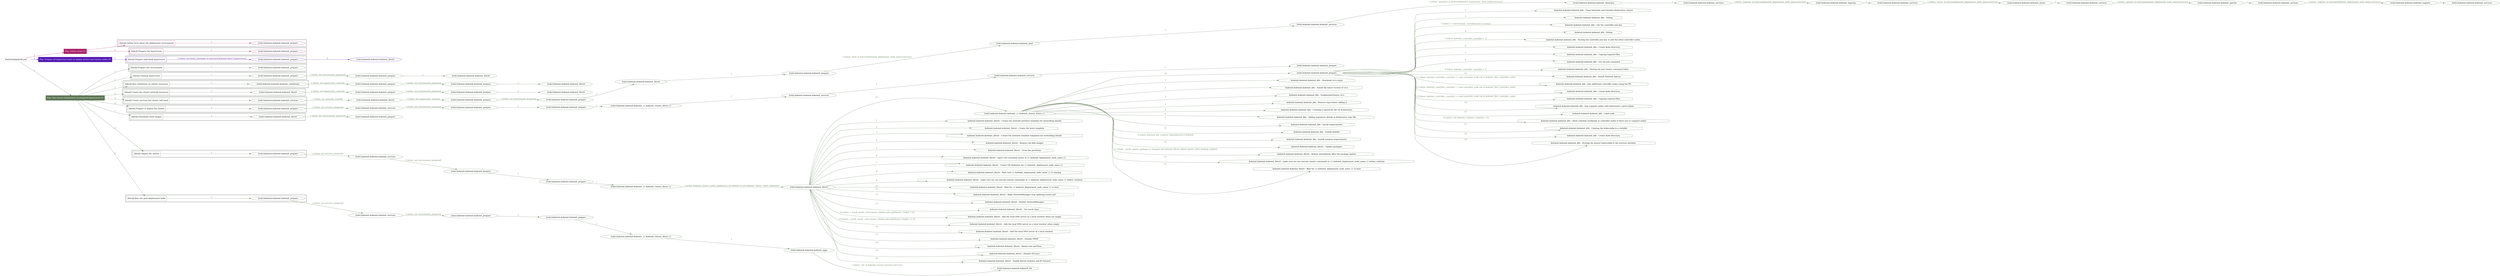 digraph {
	graph [concentrate=true ordering=in rankdir=LR ratio=fill]
	edge [esep=5 sep=10]
	"kubeinit/playbook.yml" [id=root_node style=dotted]
	play_0936b25d [label="Play: Initial setup (1)" color="#a92367" fontcolor="#ffffff" id=play_0936b25d shape=box style=filled tooltip=localhost]
	"kubeinit/playbook.yml" -> play_0936b25d [label="1 " color="#a92367" fontcolor="#a92367" id=edge_1294e78d labeltooltip="1 " tooltip="1 "]
	subgraph "kubeinit.kubeinit.kubeinit_prepare" {
		role_f7efe77a [label="[role] kubeinit.kubeinit.kubeinit_prepare" color="#a92367" id=role_f7efe77a tooltip="kubeinit.kubeinit.kubeinit_prepare"]
	}
	subgraph "kubeinit.kubeinit.kubeinit_prepare" {
		role_31f27ec5 [label="[role] kubeinit.kubeinit.kubeinit_prepare" color="#a92367" id=role_31f27ec5 tooltip="kubeinit.kubeinit.kubeinit_prepare"]
	}
	subgraph "Play: Initial setup (1)" {
		play_0936b25d -> block_2c31603e [label=1 color="#a92367" fontcolor="#a92367" id=edge_3265e09c labeltooltip=1 tooltip=1]
		subgraph cluster_block_2c31603e {
			block_2c31603e [label="[block] Gather facts about the deployment environment" color="#a92367" id=block_2c31603e labeltooltip="Gather facts about the deployment environment" shape=box tooltip="Gather facts about the deployment environment"]
			block_2c31603e -> role_f7efe77a [label="1 " color="#a92367" fontcolor="#a92367" id=edge_1000ef77 labeltooltip="1 " tooltip="1 "]
		}
		play_0936b25d -> block_f75ba7bc [label=2 color="#a92367" fontcolor="#a92367" id=edge_d5bd8a87 labeltooltip=2 tooltip=2]
		subgraph cluster_block_f75ba7bc {
			block_f75ba7bc [label="[block] Prepare the hypervisors" color="#a92367" id=block_f75ba7bc labeltooltip="Prepare the hypervisors" shape=box tooltip="Prepare the hypervisors"]
			block_f75ba7bc -> role_31f27ec5 [label="1 " color="#a92367" fontcolor="#a92367" id=edge_1b8612a2 labeltooltip="1 " tooltip="1 "]
		}
	}
	play_38cdfe49 [label="Play: Prepare all hypervisor hosts to deploy service and cluster nodes (0)" color="#5118b4" fontcolor="#ffffff" id=play_38cdfe49 shape=box style=filled tooltip="Play: Prepare all hypervisor hosts to deploy service and cluster nodes (0)"]
	"kubeinit/playbook.yml" -> play_38cdfe49 [label="2 " color="#5118b4" fontcolor="#5118b4" id=edge_f729d7c0 labeltooltip="2 " tooltip="2 "]
	subgraph "kubeinit.kubeinit.kubeinit_libvirt" {
		role_638af770 [label="[role] kubeinit.kubeinit.kubeinit_libvirt" color="#5118b4" id=role_638af770 tooltip="kubeinit.kubeinit.kubeinit_libvirt"]
	}
	subgraph "kubeinit.kubeinit.kubeinit_prepare" {
		role_3ebe294a [label="[role] kubeinit.kubeinit.kubeinit_prepare" color="#5118b4" id=role_3ebe294a tooltip="kubeinit.kubeinit.kubeinit_prepare"]
		role_3ebe294a -> role_638af770 [label="1 " color="#5118b4" fontcolor="#5118b4" id=edge_31ab49ed labeltooltip="1 " tooltip="1 "]
	}
	subgraph "Play: Prepare all hypervisor hosts to deploy service and cluster nodes (0)" {
		play_38cdfe49 -> block_e7c927ab [label=1 color="#5118b4" fontcolor="#5118b4" id=edge_7f4a7134 labeltooltip=1 tooltip=1]
		subgraph cluster_block_e7c927ab {
			block_e7c927ab [label="[block] Prepare individual hypervisors" color="#5118b4" id=block_e7c927ab labeltooltip="Prepare individual hypervisors" shape=box tooltip="Prepare individual hypervisors"]
			block_e7c927ab -> role_3ebe294a [label="1 [when: inventory_hostname in hostvars['kubeinit-facts'].hypervisors]" color="#5118b4" fontcolor="#5118b4" id=edge_da4c9ebc labeltooltip="1 [when: inventory_hostname in hostvars['kubeinit-facts'].hypervisors]" tooltip="1 [when: inventory_hostname in hostvars['kubeinit-facts'].hypervisors]"]
		}
	}
	play_f8eabf17 [label="Play: Run cluster deployment on prepared hypervisors (1)" color="#5e7755" fontcolor="#ffffff" id=play_f8eabf17 shape=box style=filled tooltip=localhost]
	"kubeinit/playbook.yml" -> play_f8eabf17 [label="3 " color="#5e7755" fontcolor="#5e7755" id=edge_b45ef5fc labeltooltip="3 " tooltip="3 "]
	subgraph "kubeinit.kubeinit.kubeinit_prepare" {
		role_dbfa9322 [label="[role] kubeinit.kubeinit.kubeinit_prepare" color="#5e7755" id=role_dbfa9322 tooltip="kubeinit.kubeinit.kubeinit_prepare"]
	}
	subgraph "kubeinit.kubeinit.kubeinit_libvirt" {
		role_587dd8a8 [label="[role] kubeinit.kubeinit.kubeinit_libvirt" color="#5e7755" id=role_587dd8a8 tooltip="kubeinit.kubeinit.kubeinit_libvirt"]
	}
	subgraph "kubeinit.kubeinit.kubeinit_prepare" {
		role_e66a7a9a [label="[role] kubeinit.kubeinit.kubeinit_prepare" color="#5e7755" id=role_e66a7a9a tooltip="kubeinit.kubeinit.kubeinit_prepare"]
		role_e66a7a9a -> role_587dd8a8 [label="1 " color="#5e7755" fontcolor="#5e7755" id=edge_7b64bd09 labeltooltip="1 " tooltip="1 "]
	}
	subgraph "kubeinit.kubeinit.kubeinit_prepare" {
		role_2a72a719 [label="[role] kubeinit.kubeinit.kubeinit_prepare" color="#5e7755" id=role_2a72a719 tooltip="kubeinit.kubeinit.kubeinit_prepare"]
		role_2a72a719 -> role_e66a7a9a [label="1 [when: not environment_prepared]" color="#5e7755" fontcolor="#5e7755" id=edge_fb699d48 labeltooltip="1 [when: not environment_prepared]" tooltip="1 [when: not environment_prepared]"]
	}
	subgraph "kubeinit.kubeinit.kubeinit_libvirt" {
		role_bbb252f1 [label="[role] kubeinit.kubeinit.kubeinit_libvirt" color="#5e7755" id=role_bbb252f1 tooltip="kubeinit.kubeinit.kubeinit_libvirt"]
	}
	subgraph "kubeinit.kubeinit.kubeinit_prepare" {
		role_d89e6796 [label="[role] kubeinit.kubeinit.kubeinit_prepare" color="#5e7755" id=role_d89e6796 tooltip="kubeinit.kubeinit.kubeinit_prepare"]
		role_d89e6796 -> role_bbb252f1 [label="1 " color="#5e7755" fontcolor="#5e7755" id=edge_0f36b5d7 labeltooltip="1 " tooltip="1 "]
	}
	subgraph "kubeinit.kubeinit.kubeinit_prepare" {
		role_92f6ee4d [label="[role] kubeinit.kubeinit.kubeinit_prepare" color="#5e7755" id=role_92f6ee4d tooltip="kubeinit.kubeinit.kubeinit_prepare"]
		role_92f6ee4d -> role_d89e6796 [label="1 [when: not environment_prepared]" color="#5e7755" fontcolor="#5e7755" id=edge_8f58d3f8 labeltooltip="1 [when: not environment_prepared]" tooltip="1 [when: not environment_prepared]"]
	}
	subgraph "kubeinit.kubeinit.kubeinit_validations" {
		role_0d8a1f3e [label="[role] kubeinit.kubeinit.kubeinit_validations" color="#5e7755" id=role_0d8a1f3e tooltip="kubeinit.kubeinit.kubeinit_validations"]
		role_0d8a1f3e -> role_92f6ee4d [label="1 [when: not hypervisors_cleaned]" color="#5e7755" fontcolor="#5e7755" id=edge_d5d47c9c labeltooltip="1 [when: not hypervisors_cleaned]" tooltip="1 [when: not hypervisors_cleaned]"]
	}
	subgraph "kubeinit.kubeinit.kubeinit_libvirt" {
		role_7d4e4243 [label="[role] kubeinit.kubeinit.kubeinit_libvirt" color="#5e7755" id=role_7d4e4243 tooltip="kubeinit.kubeinit.kubeinit_libvirt"]
	}
	subgraph "kubeinit.kubeinit.kubeinit_prepare" {
		role_032ef647 [label="[role] kubeinit.kubeinit.kubeinit_prepare" color="#5e7755" id=role_032ef647 tooltip="kubeinit.kubeinit.kubeinit_prepare"]
		role_032ef647 -> role_7d4e4243 [label="1 " color="#5e7755" fontcolor="#5e7755" id=edge_6b08166c labeltooltip="1 " tooltip="1 "]
	}
	subgraph "kubeinit.kubeinit.kubeinit_prepare" {
		role_b8a3a692 [label="[role] kubeinit.kubeinit.kubeinit_prepare" color="#5e7755" id=role_b8a3a692 tooltip="kubeinit.kubeinit.kubeinit_prepare"]
		role_b8a3a692 -> role_032ef647 [label="1 [when: not environment_prepared]" color="#5e7755" fontcolor="#5e7755" id=edge_ad52fdec labeltooltip="1 [when: not environment_prepared]" tooltip="1 [when: not environment_prepared]"]
	}
	subgraph "kubeinit.kubeinit.kubeinit_libvirt" {
		role_ae5a2dfa [label="[role] kubeinit.kubeinit.kubeinit_libvirt" color="#5e7755" id=role_ae5a2dfa tooltip="kubeinit.kubeinit.kubeinit_libvirt"]
		role_ae5a2dfa -> role_b8a3a692 [label="1 [when: not hypervisors_cleaned]" color="#5e7755" fontcolor="#5e7755" id=edge_22f54e8b labeltooltip="1 [when: not hypervisors_cleaned]" tooltip="1 [when: not hypervisors_cleaned]"]
	}
	subgraph "kubeinit.kubeinit.kubeinit_services" {
		role_d4b257c9 [label="[role] kubeinit.kubeinit.kubeinit_services" color="#5e7755" id=role_d4b257c9 tooltip="kubeinit.kubeinit.kubeinit_services"]
	}
	subgraph "kubeinit.kubeinit.kubeinit_registry" {
		role_ebf3a1df [label="[role] kubeinit.kubeinit.kubeinit_registry" color="#5e7755" id=role_ebf3a1df tooltip="kubeinit.kubeinit.kubeinit_registry"]
		role_ebf3a1df -> role_d4b257c9 [label="1 " color="#5e7755" fontcolor="#5e7755" id=edge_7b736dac labeltooltip="1 " tooltip="1 "]
	}
	subgraph "kubeinit.kubeinit.kubeinit_services" {
		role_b8831f83 [label="[role] kubeinit.kubeinit.kubeinit_services" color="#5e7755" id=role_b8831f83 tooltip="kubeinit.kubeinit.kubeinit_services"]
		role_b8831f83 -> role_ebf3a1df [label="1 [when: 'registry' in hostvars[kubeinit_deployment_node_name].services]" color="#5e7755" fontcolor="#5e7755" id=edge_c4a940af labeltooltip="1 [when: 'registry' in hostvars[kubeinit_deployment_node_name].services]" tooltip="1 [when: 'registry' in hostvars[kubeinit_deployment_node_name].services]"]
	}
	subgraph "kubeinit.kubeinit.kubeinit_apache" {
		role_88bfa62e [label="[role] kubeinit.kubeinit.kubeinit_apache" color="#5e7755" id=role_88bfa62e tooltip="kubeinit.kubeinit.kubeinit_apache"]
		role_88bfa62e -> role_b8831f83 [label="1 " color="#5e7755" fontcolor="#5e7755" id=edge_ab8ef5d5 labeltooltip="1 " tooltip="1 "]
	}
	subgraph "kubeinit.kubeinit.kubeinit_services" {
		role_82a8c780 [label="[role] kubeinit.kubeinit.kubeinit_services" color="#5e7755" id=role_82a8c780 tooltip="kubeinit.kubeinit.kubeinit_services"]
		role_82a8c780 -> role_88bfa62e [label="1 [when: 'apache' in hostvars[kubeinit_deployment_node_name].services]" color="#5e7755" fontcolor="#5e7755" id=edge_ec79515e labeltooltip="1 [when: 'apache' in hostvars[kubeinit_deployment_node_name].services]" tooltip="1 [when: 'apache' in hostvars[kubeinit_deployment_node_name].services]"]
	}
	subgraph "kubeinit.kubeinit.kubeinit_nexus" {
		role_3fe77214 [label="[role] kubeinit.kubeinit.kubeinit_nexus" color="#5e7755" id=role_3fe77214 tooltip="kubeinit.kubeinit.kubeinit_nexus"]
		role_3fe77214 -> role_82a8c780 [label="1 " color="#5e7755" fontcolor="#5e7755" id=edge_add67936 labeltooltip="1 " tooltip="1 "]
	}
	subgraph "kubeinit.kubeinit.kubeinit_services" {
		role_351055ea [label="[role] kubeinit.kubeinit.kubeinit_services" color="#5e7755" id=role_351055ea tooltip="kubeinit.kubeinit.kubeinit_services"]
		role_351055ea -> role_3fe77214 [label="1 [when: 'nexus' in hostvars[kubeinit_deployment_node_name].services]" color="#5e7755" fontcolor="#5e7755" id=edge_0a9b387f labeltooltip="1 [when: 'nexus' in hostvars[kubeinit_deployment_node_name].services]" tooltip="1 [when: 'nexus' in hostvars[kubeinit_deployment_node_name].services]"]
	}
	subgraph "kubeinit.kubeinit.kubeinit_haproxy" {
		role_d7e94863 [label="[role] kubeinit.kubeinit.kubeinit_haproxy" color="#5e7755" id=role_d7e94863 tooltip="kubeinit.kubeinit.kubeinit_haproxy"]
		role_d7e94863 -> role_351055ea [label="1 " color="#5e7755" fontcolor="#5e7755" id=edge_ad19012f labeltooltip="1 " tooltip="1 "]
	}
	subgraph "kubeinit.kubeinit.kubeinit_services" {
		role_3c1c6619 [label="[role] kubeinit.kubeinit.kubeinit_services" color="#5e7755" id=role_3c1c6619 tooltip="kubeinit.kubeinit.kubeinit_services"]
		role_3c1c6619 -> role_d7e94863 [label="1 [when: 'haproxy' in hostvars[kubeinit_deployment_node_name].services]" color="#5e7755" fontcolor="#5e7755" id=edge_0f686935 labeltooltip="1 [when: 'haproxy' in hostvars[kubeinit_deployment_node_name].services]" tooltip="1 [when: 'haproxy' in hostvars[kubeinit_deployment_node_name].services]"]
	}
	subgraph "kubeinit.kubeinit.kubeinit_dnsmasq" {
		role_666bf8e3 [label="[role] kubeinit.kubeinit.kubeinit_dnsmasq" color="#5e7755" id=role_666bf8e3 tooltip="kubeinit.kubeinit.kubeinit_dnsmasq"]
		role_666bf8e3 -> role_3c1c6619 [label="1 " color="#5e7755" fontcolor="#5e7755" id=edge_c1e5b84c labeltooltip="1 " tooltip="1 "]
	}
	subgraph "kubeinit.kubeinit.kubeinit_services" {
		role_f1cd411c [label="[role] kubeinit.kubeinit.kubeinit_services" color="#5e7755" id=role_f1cd411c tooltip="kubeinit.kubeinit.kubeinit_services"]
		role_f1cd411c -> role_666bf8e3 [label="1 [when: 'dnsmasq' in hostvars[kubeinit_deployment_node_name].services]" color="#5e7755" fontcolor="#5e7755" id=edge_dfaa3b94 labeltooltip="1 [when: 'dnsmasq' in hostvars[kubeinit_deployment_node_name].services]" tooltip="1 [when: 'dnsmasq' in hostvars[kubeinit_deployment_node_name].services]"]
	}
	subgraph "kubeinit.kubeinit.kubeinit_bind" {
		role_f86f0486 [label="[role] kubeinit.kubeinit.kubeinit_bind" color="#5e7755" id=role_f86f0486 tooltip="kubeinit.kubeinit.kubeinit_bind"]
		role_f86f0486 -> role_f1cd411c [label="1 " color="#5e7755" fontcolor="#5e7755" id=edge_a5c4baaa labeltooltip="1 " tooltip="1 "]
	}
	subgraph "kubeinit.kubeinit.kubeinit_prepare" {
		role_c898149b [label="[role] kubeinit.kubeinit.kubeinit_prepare" color="#5e7755" id=role_c898149b tooltip="kubeinit.kubeinit.kubeinit_prepare"]
		role_c898149b -> role_f86f0486 [label="1 [when: 'bind' in hostvars[kubeinit_deployment_node_name].services]" color="#5e7755" fontcolor="#5e7755" id=edge_bfd5779c labeltooltip="1 [when: 'bind' in hostvars[kubeinit_deployment_node_name].services]" tooltip="1 [when: 'bind' in hostvars[kubeinit_deployment_node_name].services]"]
	}
	subgraph "kubeinit.kubeinit.kubeinit_libvirt" {
		role_94df2542 [label="[role] kubeinit.kubeinit.kubeinit_libvirt" color="#5e7755" id=role_94df2542 tooltip="kubeinit.kubeinit.kubeinit_libvirt"]
		role_94df2542 -> role_c898149b [label="1 " color="#5e7755" fontcolor="#5e7755" id=edge_e784ad3a labeltooltip="1 " tooltip="1 "]
	}
	subgraph "kubeinit.kubeinit.kubeinit_prepare" {
		role_ecfc17e9 [label="[role] kubeinit.kubeinit.kubeinit_prepare" color="#5e7755" id=role_ecfc17e9 tooltip="kubeinit.kubeinit.kubeinit_prepare"]
		role_ecfc17e9 -> role_94df2542 [label="1 " color="#5e7755" fontcolor="#5e7755" id=edge_7165f75a labeltooltip="1 " tooltip="1 "]
	}
	subgraph "kubeinit.kubeinit.kubeinit_prepare" {
		role_e71d4441 [label="[role] kubeinit.kubeinit.kubeinit_prepare" color="#5e7755" id=role_e71d4441 tooltip="kubeinit.kubeinit.kubeinit_prepare"]
		role_e71d4441 -> role_ecfc17e9 [label="1 [when: not environment_prepared]" color="#5e7755" fontcolor="#5e7755" id=edge_f6173128 labeltooltip="1 [when: not environment_prepared]" tooltip="1 [when: not environment_prepared]"]
	}
	subgraph "kubeinit.kubeinit.kubeinit_libvirt" {
		role_0322973e [label="[role] kubeinit.kubeinit.kubeinit_libvirt" color="#5e7755" id=role_0322973e tooltip="kubeinit.kubeinit.kubeinit_libvirt"]
		role_0322973e -> role_e71d4441 [label="1 [when: not hypervisors_cleaned]" color="#5e7755" fontcolor="#5e7755" id=edge_43118b85 labeltooltip="1 [when: not hypervisors_cleaned]" tooltip="1 [when: not hypervisors_cleaned]"]
	}
	subgraph "kubeinit.kubeinit.kubeinit_services" {
		role_166b3924 [label="[role] kubeinit.kubeinit.kubeinit_services" color="#5e7755" id=role_166b3924 tooltip="kubeinit.kubeinit.kubeinit_services"]
		role_166b3924 -> role_0322973e [label="1 [when: not network_created]" color="#5e7755" fontcolor="#5e7755" id=edge_b3b74b3f labeltooltip="1 [when: not network_created]" tooltip="1 [when: not network_created]"]
	}
	subgraph "kubeinit.kubeinit.kubeinit_prepare" {
		role_6564cb6a [label="[role] kubeinit.kubeinit.kubeinit_prepare" color="#5e7755" id=role_6564cb6a tooltip="kubeinit.kubeinit.kubeinit_prepare"]
	}
	subgraph "kubeinit.kubeinit.kubeinit_services" {
		role_b55d73b8 [label="[role] kubeinit.kubeinit.kubeinit_services" color="#5e7755" id=role_b55d73b8 tooltip="kubeinit.kubeinit.kubeinit_services"]
		role_b55d73b8 -> role_6564cb6a [label="1 " color="#5e7755" fontcolor="#5e7755" id=edge_42efea7b labeltooltip="1 " tooltip="1 "]
	}
	subgraph "kubeinit.kubeinit.kubeinit_services" {
		role_2429e537 [label="[role] kubeinit.kubeinit.kubeinit_services" color="#5e7755" id=role_2429e537 tooltip="kubeinit.kubeinit.kubeinit_services"]
		role_2429e537 -> role_b55d73b8 [label="1 " color="#5e7755" fontcolor="#5e7755" id=edge_00fba534 labeltooltip="1 " tooltip="1 "]
	}
	subgraph "kubeinit.kubeinit.kubeinit_{{ kubeinit_cluster_distro }}" {
		role_2b595d3d [label="[role] kubeinit.kubeinit.kubeinit_{{ kubeinit_cluster_distro }}" color="#5e7755" id=role_2b595d3d tooltip="kubeinit.kubeinit.kubeinit_{{ kubeinit_cluster_distro }}"]
		role_2b595d3d -> role_2429e537 [label="1 " color="#5e7755" fontcolor="#5e7755" id=edge_c0f64f99 labeltooltip="1 " tooltip="1 "]
	}
	subgraph "kubeinit.kubeinit.kubeinit_prepare" {
		role_49fbf2d0 [label="[role] kubeinit.kubeinit.kubeinit_prepare" color="#5e7755" id=role_49fbf2d0 tooltip="kubeinit.kubeinit.kubeinit_prepare"]
		role_49fbf2d0 -> role_2b595d3d [label="1 " color="#5e7755" fontcolor="#5e7755" id=edge_ecd73745 labeltooltip="1 " tooltip="1 "]
	}
	subgraph "kubeinit.kubeinit.kubeinit_prepare" {
		role_4a9e9d29 [label="[role] kubeinit.kubeinit.kubeinit_prepare" color="#5e7755" id=role_4a9e9d29 tooltip="kubeinit.kubeinit.kubeinit_prepare"]
		role_4a9e9d29 -> role_49fbf2d0 [label="1 " color="#5e7755" fontcolor="#5e7755" id=edge_5ca8816e labeltooltip="1 " tooltip="1 "]
	}
	subgraph "kubeinit.kubeinit.kubeinit_services" {
		role_d5b76f78 [label="[role] kubeinit.kubeinit.kubeinit_services" color="#5e7755" id=role_d5b76f78 tooltip="kubeinit.kubeinit.kubeinit_services"]
		role_d5b76f78 -> role_4a9e9d29 [label="1 [when: not environment_prepared]" color="#5e7755" fontcolor="#5e7755" id=edge_75638acb labeltooltip="1 [when: not environment_prepared]" tooltip="1 [when: not environment_prepared]"]
	}
	subgraph "kubeinit.kubeinit.kubeinit_prepare" {
		role_855e4422 [label="[role] kubeinit.kubeinit.kubeinit_prepare" color="#5e7755" id=role_855e4422 tooltip="kubeinit.kubeinit.kubeinit_prepare"]
		role_855e4422 -> role_d5b76f78 [label="1 [when: not services_prepared]" color="#5e7755" fontcolor="#5e7755" id=edge_9a1ea2ec labeltooltip="1 [when: not services_prepared]" tooltip="1 [when: not services_prepared]"]
	}
	subgraph "kubeinit.kubeinit.kubeinit_prepare" {
		role_d235a794 [label="[role] kubeinit.kubeinit.kubeinit_prepare" color="#5e7755" id=role_d235a794 tooltip="kubeinit.kubeinit.kubeinit_prepare"]
	}
	subgraph "kubeinit.kubeinit.kubeinit_libvirt" {
		role_94443ed5 [label="[role] kubeinit.kubeinit.kubeinit_libvirt" color="#5e7755" id=role_94443ed5 tooltip="kubeinit.kubeinit.kubeinit_libvirt"]
		role_94443ed5 -> role_d235a794 [label="1 [when: not environment_prepared]" color="#5e7755" fontcolor="#5e7755" id=edge_abc41474 labeltooltip="1 [when: not environment_prepared]" tooltip="1 [when: not environment_prepared]"]
	}
	subgraph "kubeinit.kubeinit.kubeinit_prepare" {
		role_5c68423d [label="[role] kubeinit.kubeinit.kubeinit_prepare" color="#5e7755" id=role_5c68423d tooltip="kubeinit.kubeinit.kubeinit_prepare"]
		task_b7a97031 [label="kubeinit.kubeinit.kubeinit_k8s : Clean kubeadm and initialize Kubernetes cluster" color="#5e7755" id=task_b7a97031 shape=octagon tooltip="kubeinit.kubeinit.kubeinit_k8s : Clean kubeadm and initialize Kubernetes cluster"]
		role_5c68423d -> task_b7a97031 [label="1 " color="#5e7755" fontcolor="#5e7755" id=edge_82f4879a labeltooltip="1 " tooltip="1 "]
		task_be2161f6 [label="kubeinit.kubeinit.kubeinit_k8s : Debug" color="#5e7755" id=task_be2161f6 shape=octagon tooltip="kubeinit.kubeinit.kubeinit_k8s : Debug"]
		role_5c68423d -> task_be2161f6 [label="2 " color="#5e7755" fontcolor="#5e7755" id=edge_0e51e9ae labeltooltip="2 " tooltip="2 "]
		task_a234f308 [label="kubeinit.kubeinit.kubeinit_k8s : Get the controller join key" color="#5e7755" id=task_a234f308 shape=octagon tooltip="kubeinit.kubeinit.kubeinit_k8s : Get the controller join key"]
		role_5c68423d -> task_a234f308 [label="3 [when: ('--control-plane --certificate-key' in item)]" color="#5e7755" fontcolor="#5e7755" id=edge_6473d8db labeltooltip="3 [when: ('--control-plane --certificate-key' in item)]" tooltip="3 [when: ('--control-plane --certificate-key' in item)]"]
		task_1581f14a [label="kubeinit.kubeinit.kubeinit_k8s : Debug" color="#5e7755" id=task_1581f14a shape=octagon tooltip="kubeinit.kubeinit.kubeinit_k8s : Debug"]
		role_5c68423d -> task_1581f14a [label="4 " color="#5e7755" fontcolor="#5e7755" id=edge_829a0715 labeltooltip="4 " tooltip="4 "]
		task_0a29c170 [label="kubeinit.kubeinit.kubeinit_k8s : Storing the controller join key to add the other controller nodes." color="#5e7755" id=task_0a29c170 shape=octagon tooltip="kubeinit.kubeinit.kubeinit_k8s : Storing the controller join key to add the other controller nodes."]
		role_5c68423d -> task_0a29c170 [label="5 [when: kubeinit_controller_count|int > 1]" color="#5e7755" fontcolor="#5e7755" id=edge_978b0572 labeltooltip="5 [when: kubeinit_controller_count|int > 1]" tooltip="5 [when: kubeinit_controller_count|int > 1]"]
		task_abb05cd5 [label="kubeinit.kubeinit.kubeinit_k8s : Create kube directory" color="#5e7755" id=task_abb05cd5 shape=octagon tooltip="kubeinit.kubeinit.kubeinit_k8s : Create kube directory"]
		role_5c68423d -> task_abb05cd5 [label="6 " color="#5e7755" fontcolor="#5e7755" id=edge_977b3d4d labeltooltip="6 " tooltip="6 "]
		task_38a3f764 [label="kubeinit.kubeinit.kubeinit_k8s : Copying required files" color="#5e7755" id=task_38a3f764 shape=octagon tooltip="kubeinit.kubeinit.kubeinit_k8s : Copying required files"]
		role_5c68423d -> task_38a3f764 [label="7 " color="#5e7755" fontcolor="#5e7755" id=edge_245d7f86 labeltooltip="7 " tooltip="7 "]
		task_29b1bd07 [label="kubeinit.kubeinit.kubeinit_k8s : Get the join command" color="#5e7755" id=task_29b1bd07 shape=octagon tooltip="kubeinit.kubeinit.kubeinit_k8s : Get the join command"]
		role_5c68423d -> task_29b1bd07 [label="8 " color="#5e7755" fontcolor="#5e7755" id=edge_427a90e4 labeltooltip="8 " tooltip="8 "]
		task_5c97d641 [label="kubeinit.kubeinit.kubeinit_k8s : Storing the join cluster command token." color="#5e7755" id=task_5c97d641 shape=octagon tooltip="kubeinit.kubeinit.kubeinit_k8s : Storing the join cluster command token."]
		role_5c68423d -> task_5c97d641 [label="9 [when: kubeinit_controller_count|int > 1]" color="#5e7755" fontcolor="#5e7755" id=edge_930b3c27 labeltooltip="9 [when: kubeinit_controller_count|int > 1]" tooltip="9 [when: kubeinit_controller_count|int > 1]"]
		task_0f57a6bc [label="kubeinit.kubeinit.kubeinit_k8s : Install Network Add-on" color="#5e7755" id=task_0f57a6bc shape=octagon tooltip="kubeinit.kubeinit.kubeinit_k8s : Install Network Add-on"]
		role_5c68423d -> task_0f57a6bc [label="10 " color="#5e7755" fontcolor="#5e7755" id=edge_3160fbd0 labeltooltip="10 " tooltip="10 "]
		task_dbf0e6db [label="kubeinit.kubeinit.kubeinit_k8s : Join additional controller nodes using the PK" color="#5e7755" id=task_dbf0e6db shape=octagon tooltip="kubeinit.kubeinit.kubeinit_k8s : Join additional controller nodes using the PK"]
		role_5c68423d -> task_dbf0e6db [label="11 [when: kubeinit_controller_count|int > 1 and controller_node not in kubeinit_first_controller_node]" color="#5e7755" fontcolor="#5e7755" id=edge_4f325c14 labeltooltip="11 [when: kubeinit_controller_count|int > 1 and controller_node not in kubeinit_first_controller_node]" tooltip="11 [when: kubeinit_controller_count|int > 1 and controller_node not in kubeinit_first_controller_node]"]
		task_85b41619 [label="kubeinit.kubeinit.kubeinit_k8s : Create kube directory" color="#5e7755" id=task_85b41619 shape=octagon tooltip="kubeinit.kubeinit.kubeinit_k8s : Create kube directory"]
		role_5c68423d -> task_85b41619 [label="12 [when: kubeinit_controller_count|int > 1 and controller_node not in kubeinit_first_controller_node]" color="#5e7755" fontcolor="#5e7755" id=edge_707e7269 labeltooltip="12 [when: kubeinit_controller_count|int > 1 and controller_node not in kubeinit_first_controller_node]" tooltip="12 [when: kubeinit_controller_count|int > 1 and controller_node not in kubeinit_first_controller_node]"]
		task_9d49744c [label="kubeinit.kubeinit.kubeinit_k8s : Copying required files" color="#5e7755" id=task_9d49744c shape=octagon tooltip="kubeinit.kubeinit.kubeinit_k8s : Copying required files"]
		role_5c68423d -> task_9d49744c [label="13 [when: kubeinit_controller_count|int > 1 and controller_node not in kubeinit_first_controller_node]" color="#5e7755" fontcolor="#5e7755" id=edge_6e1490ed labeltooltip="13 [when: kubeinit_controller_count|int > 1 and controller_node not in kubeinit_first_controller_node]" tooltip="13 [when: kubeinit_controller_count|int > 1 and controller_node not in kubeinit_first_controller_node]"]
		task_13b3016f [label="kubeinit.kubeinit.kubeinit_k8s : Join compute nodes with kubernetes control plane" color="#5e7755" id=task_13b3016f shape=octagon tooltip="kubeinit.kubeinit.kubeinit_k8s : Join compute nodes with kubernetes control plane"]
		role_5c68423d -> task_13b3016f [label="14 " color="#5e7755" fontcolor="#5e7755" id=edge_968bca20 labeltooltip="14 " tooltip="14 "]
		task_32a05d44 [label="kubeinit.kubeinit.kubeinit_k8s : Label node" color="#5e7755" id=task_32a05d44 shape=octagon tooltip="kubeinit.kubeinit.kubeinit_k8s : Label node"]
		role_5c68423d -> task_32a05d44 [label="15 " color="#5e7755" fontcolor="#5e7755" id=edge_9d26ae70 labeltooltip="15 " tooltip="15 "]
		task_404d2148 [label="kubeinit.kubeinit.kubeinit_k8s : Allow schedule workloads in controller nodes if there are no compute nodes" color="#5e7755" id=task_404d2148 shape=octagon tooltip="kubeinit.kubeinit.kubeinit_k8s : Allow schedule workloads in controller nodes if there are no compute nodes"]
		role_5c68423d -> task_404d2148 [label="16 [when: not kubeinit_compute_count|int > 0]" color="#5e7755" fontcolor="#5e7755" id=edge_51f42b49 labeltooltip="16 [when: not kubeinit_compute_count|int > 0]" tooltip="16 [when: not kubeinit_compute_count|int > 0]"]
		task_a5d49442 [label="kubeinit.kubeinit.kubeinit_k8s : Copying the kubeconfig to a variable" color="#5e7755" id=task_a5d49442 shape=octagon tooltip="kubeinit.kubeinit.kubeinit_k8s : Copying the kubeconfig to a variable"]
		role_5c68423d -> task_a5d49442 [label="17 " color="#5e7755" fontcolor="#5e7755" id=edge_7b14c72f labeltooltip="17 " tooltip="17 "]
		task_e96cb687 [label="kubeinit.kubeinit.kubeinit_k8s : Create kube directory" color="#5e7755" id=task_e96cb687 shape=octagon tooltip="kubeinit.kubeinit.kubeinit_k8s : Create kube directory"]
		role_5c68423d -> task_e96cb687 [label="18 " color="#5e7755" fontcolor="#5e7755" id=edge_632d42fd labeltooltip="18 " tooltip="18 "]
		task_8f7195d2 [label="kubeinit.kubeinit.kubeinit_k8s : Storing the master kubeconfig to the services machine." color="#5e7755" id=task_8f7195d2 shape=octagon tooltip="kubeinit.kubeinit.kubeinit_k8s : Storing the master kubeconfig to the services machine."]
		role_5c68423d -> task_8f7195d2 [label="19 " color="#5e7755" fontcolor="#5e7755" id=edge_9600b3b2 labeltooltip="19 " tooltip="19 "]
	}
	subgraph "kubeinit.kubeinit.kubeinit_{{ kubeinit_cluster_distro }}" {
		role_4264215f [label="[role] kubeinit.kubeinit.kubeinit_{{ kubeinit_cluster_distro }}" color="#5e7755" id=role_4264215f tooltip="kubeinit.kubeinit.kubeinit_{{ kubeinit_cluster_distro }}"]
		task_773fc004 [label="kubeinit.kubeinit.kubeinit_k8s : Download cri-o repos" color="#5e7755" id=task_773fc004 shape=octagon tooltip="kubeinit.kubeinit.kubeinit_k8s : Download cri-o repos"]
		role_4264215f -> task_773fc004 [label="1 " color="#5e7755" fontcolor="#5e7755" id=edge_a3f8cd9c labeltooltip="1 " tooltip="1 "]
		task_a4ce74bf [label="kubeinit.kubeinit.kubeinit_k8s : Install the latest version of cri-o" color="#5e7755" id=task_a4ce74bf shape=octagon tooltip="kubeinit.kubeinit.kubeinit_k8s : Install the latest version of cri-o"]
		role_4264215f -> task_a4ce74bf [label="2 " color="#5e7755" fontcolor="#5e7755" id=edge_ccb8a098 labeltooltip="2 " tooltip="2 "]
		task_7d6fb3e7 [label="kubeinit.kubeinit.kubeinit_k8s : Enable/start/status cri-o" color="#5e7755" id=task_7d6fb3e7 shape=octagon tooltip="kubeinit.kubeinit.kubeinit_k8s : Enable/start/status cri-o"]
		role_4264215f -> task_7d6fb3e7 [label="3 " color="#5e7755" fontcolor="#5e7755" id=edge_90f69020 labeltooltip="3 " tooltip="3 "]
		task_bf9a21da [label="kubeinit.kubeinit.kubeinit_k8s : Remove repo before adding it" color="#5e7755" id=task_bf9a21da shape=octagon tooltip="kubeinit.kubeinit.kubeinit_k8s : Remove repo before adding it"]
		role_4264215f -> task_bf9a21da [label="4 " color="#5e7755" fontcolor="#5e7755" id=edge_ef5a1111 labeltooltip="4 " tooltip="4 "]
		task_5335b489 [label="kubeinit.kubeinit.kubeinit_k8s : Creating a repository file for Kubernetes" color="#5e7755" id=task_5335b489 shape=octagon tooltip="kubeinit.kubeinit.kubeinit_k8s : Creating a repository file for Kubernetes"]
		role_4264215f -> task_5335b489 [label="5 " color="#5e7755" fontcolor="#5e7755" id=edge_f29d440e labeltooltip="5 " tooltip="5 "]
		task_37765386 [label="kubeinit.kubeinit.kubeinit_k8s : Adding repository details in Kubernetes repo file." color="#5e7755" id=task_37765386 shape=octagon tooltip="kubeinit.kubeinit.kubeinit_k8s : Adding repository details in Kubernetes repo file."]
		role_4264215f -> task_37765386 [label="6 " color="#5e7755" fontcolor="#5e7755" id=edge_e0061cb6 labeltooltip="6 " tooltip="6 "]
		task_4f5e370c [label="kubeinit.kubeinit.kubeinit_k8s : Install requirements" color="#5e7755" id=task_4f5e370c shape=octagon tooltip="kubeinit.kubeinit.kubeinit_k8s : Install requirements"]
		role_4264215f -> task_4f5e370c [label="7 " color="#5e7755" fontcolor="#5e7755" id=edge_d080cd84 labeltooltip="7 " tooltip="7 "]
		task_df471bd6 [label="kubeinit.kubeinit.kubeinit_k8s : Enable kubelet" color="#5e7755" id=task_df471bd6 shape=octagon tooltip="kubeinit.kubeinit.kubeinit_k8s : Enable kubelet"]
		role_4264215f -> task_df471bd6 [label="8 " color="#5e7755" fontcolor="#5e7755" id=edge_8cc2870c labeltooltip="8 " tooltip="8 "]
		task_8add1239 [label="kubeinit.kubeinit.kubeinit_k8s : Install common requirements" color="#5e7755" id=task_8add1239 shape=octagon tooltip="kubeinit.kubeinit.kubeinit_k8s : Install common requirements"]
		role_4264215f -> task_8add1239 [label="9 [when: kubeinit_k8s_common_dependencies is defined]" color="#5e7755" fontcolor="#5e7755" id=edge_48a8520f labeltooltip="9 [when: kubeinit_k8s_common_dependencies is defined]" tooltip="9 [when: kubeinit_k8s_common_dependencies is defined]"]
		task_08451426 [label="kubeinit.kubeinit.kubeinit_libvirt : Update packages" color="#5e7755" id=task_08451426 shape=octagon tooltip="kubeinit.kubeinit.kubeinit_libvirt : Update packages"]
		role_4264215f -> task_08451426 [label="10 " color="#5e7755" fontcolor="#5e7755" id=edge_ec0dfec1 labeltooltip="10 " tooltip="10 "]
		task_de49e879 [label="kubeinit.kubeinit.kubeinit_libvirt : Reboot immediately after the package update" color="#5e7755" id=task_de49e879 shape=octagon tooltip="kubeinit.kubeinit.kubeinit_libvirt : Reboot immediately after the package update"]
		role_4264215f -> task_de49e879 [label="11 [when: _result_update_packages is changed and kubeinit_libvirt_reboot_guests_after_package_update]" color="#5e7755" fontcolor="#5e7755" id=edge_17927383 labeltooltip="11 [when: _result_update_packages is changed and kubeinit_libvirt_reboot_guests_after_package_update]" tooltip="11 [when: _result_update_packages is changed and kubeinit_libvirt_reboot_guests_after_package_update]"]
		task_61c901ae [label="kubeinit.kubeinit.kubeinit_libvirt : make sure we can execute remote commands in {{ kubeinit_deployment_node_name }} before continue" color="#5e7755" id=task_61c901ae shape=octagon tooltip="kubeinit.kubeinit.kubeinit_libvirt : make sure we can execute remote commands in {{ kubeinit_deployment_node_name }} before continue"]
		role_4264215f -> task_61c901ae [label="12 " color="#5e7755" fontcolor="#5e7755" id=edge_63b8372e labeltooltip="12 " tooltip="12 "]
		task_deb001fb [label="kubeinit.kubeinit.kubeinit_libvirt : Wait for {{ kubeinit_deployment_node_name }} to boot" color="#5e7755" id=task_deb001fb shape=octagon tooltip="kubeinit.kubeinit.kubeinit_libvirt : Wait for {{ kubeinit_deployment_node_name }} to boot"]
		role_4264215f -> task_deb001fb [label="13 " color="#5e7755" fontcolor="#5e7755" id=edge_2c62df16 labeltooltip="13 " tooltip="13 "]
		role_4264215f -> role_5c68423d [label="14 " color="#5e7755" fontcolor="#5e7755" id=edge_e87642cb labeltooltip="14 " tooltip="14 "]
	}
	subgraph "kubeinit.kubeinit.kubeinit_libvirt" {
		role_8a88a433 [label="[role] kubeinit.kubeinit.kubeinit_libvirt" color="#5e7755" id=role_8a88a433 tooltip="kubeinit.kubeinit.kubeinit_libvirt"]
		task_d524fb8a [label="kubeinit.kubeinit.kubeinit_libvirt : Create the network interface template for networking details" color="#5e7755" id=task_d524fb8a shape=octagon tooltip="kubeinit.kubeinit.kubeinit_libvirt : Create the network interface template for networking details"]
		role_8a88a433 -> task_d524fb8a [label="1 " color="#5e7755" fontcolor="#5e7755" id=edge_ab79c6c5 labeltooltip="1 " tooltip="1 "]
		task_89bd0b2c [label="kubeinit.kubeinit.kubeinit_libvirt : Create the hosts template" color="#5e7755" id=task_89bd0b2c shape=octagon tooltip="kubeinit.kubeinit.kubeinit_libvirt : Create the hosts template"]
		role_8a88a433 -> task_89bd0b2c [label="2 " color="#5e7755" fontcolor="#5e7755" id=edge_8a94de4b labeltooltip="2 " tooltip="2 "]
		task_08f3a8be [label="kubeinit.kubeinit.kubeinit_libvirt : Create the network cloudinit templates for networking details" color="#5e7755" id=task_08f3a8be shape=octagon tooltip="kubeinit.kubeinit.kubeinit_libvirt : Create the network cloudinit templates for networking details"]
		role_8a88a433 -> task_08f3a8be [label="3 " color="#5e7755" fontcolor="#5e7755" id=edge_086e902f labeltooltip="3 " tooltip="3 "]
		task_8f710a6c [label="kubeinit.kubeinit.kubeinit_libvirt : Remove old disk images" color="#5e7755" id=task_8f710a6c shape=octagon tooltip="kubeinit.kubeinit.kubeinit_libvirt : Remove old disk images"]
		role_8a88a433 -> task_8f710a6c [label="4 " color="#5e7755" fontcolor="#5e7755" id=edge_d660eedb labeltooltip="4 " tooltip="4 "]
		task_187bf972 [label="kubeinit.kubeinit.kubeinit_libvirt : Grow the partitions" color="#5e7755" id=task_187bf972 shape=octagon tooltip="kubeinit.kubeinit.kubeinit_libvirt : Grow the partitions"]
		role_8a88a433 -> task_187bf972 [label="5 " color="#5e7755" fontcolor="#5e7755" id=edge_f4cf911a labeltooltip="5 " tooltip="5 "]
		task_1ccbf463 [label="kubeinit.kubeinit.kubeinit_libvirt : Inject virt-customize assets in {{ kubeinit_deployment_node_name }}" color="#5e7755" id=task_1ccbf463 shape=octagon tooltip="kubeinit.kubeinit.kubeinit_libvirt : Inject virt-customize assets in {{ kubeinit_deployment_node_name }}"]
		role_8a88a433 -> task_1ccbf463 [label="6 " color="#5e7755" fontcolor="#5e7755" id=edge_f1682da7 labeltooltip="6 " tooltip="6 "]
		task_38ee1306 [label="kubeinit.kubeinit.kubeinit_libvirt : Create VM definition for {{ kubeinit_deployment_node_name }}" color="#5e7755" id=task_38ee1306 shape=octagon tooltip="kubeinit.kubeinit.kubeinit_libvirt : Create VM definition for {{ kubeinit_deployment_node_name }}"]
		role_8a88a433 -> task_38ee1306 [label="7 " color="#5e7755" fontcolor="#5e7755" id=edge_000e754f labeltooltip="7 " tooltip="7 "]
		task_cae8c999 [label="kubeinit.kubeinit.kubeinit_libvirt : Wait until {{ kubeinit_deployment_node_name }} is running" color="#5e7755" id=task_cae8c999 shape=octagon tooltip="kubeinit.kubeinit.kubeinit_libvirt : Wait until {{ kubeinit_deployment_node_name }} is running"]
		role_8a88a433 -> task_cae8c999 [label="8 " color="#5e7755" fontcolor="#5e7755" id=edge_25a68c13 labeltooltip="8 " tooltip="8 "]
		task_95be8390 [label="kubeinit.kubeinit.kubeinit_libvirt : make sure we can execute remote commands in {{ kubeinit_deployment_node_name }} before continue" color="#5e7755" id=task_95be8390 shape=octagon tooltip="kubeinit.kubeinit.kubeinit_libvirt : make sure we can execute remote commands in {{ kubeinit_deployment_node_name }} before continue"]
		role_8a88a433 -> task_95be8390 [label="9 " color="#5e7755" fontcolor="#5e7755" id=edge_0b835310 labeltooltip="9 " tooltip="9 "]
		task_9dd6dea6 [label="kubeinit.kubeinit.kubeinit_libvirt : Wait for {{ kubeinit_deployment_node_name }} to boot" color="#5e7755" id=task_9dd6dea6 shape=octagon tooltip="kubeinit.kubeinit.kubeinit_libvirt : Wait for {{ kubeinit_deployment_node_name }} to boot"]
		role_8a88a433 -> task_9dd6dea6 [label="10 " color="#5e7755" fontcolor="#5e7755" id=edge_3ce14e81 labeltooltip="10 " tooltip="10 "]
		task_ebe07a82 [label="kubeinit.kubeinit.kubeinit_libvirt : Make NetworkManager stop updating resolv.conf" color="#5e7755" id=task_ebe07a82 shape=octagon tooltip="kubeinit.kubeinit.kubeinit_libvirt : Make NetworkManager stop updating resolv.conf"]
		role_8a88a433 -> task_ebe07a82 [label="11 " color="#5e7755" fontcolor="#5e7755" id=edge_6cc2a341 labeltooltip="11 " tooltip="11 "]
		task_c501ba7d [label="kubeinit.kubeinit.kubeinit_libvirt : Restart NetworkManager" color="#5e7755" id=task_c501ba7d shape=octagon tooltip="kubeinit.kubeinit.kubeinit_libvirt : Restart NetworkManager"]
		role_8a88a433 -> task_c501ba7d [label="12 " color="#5e7755" fontcolor="#5e7755" id=edge_22c9e729 labeltooltip="12 " tooltip="12 "]
		task_2415653f [label="kubeinit.kubeinit.kubeinit_libvirt : Get resolv lines" color="#5e7755" id=task_2415653f shape=octagon tooltip="kubeinit.kubeinit.kubeinit_libvirt : Get resolv lines"]
		role_8a88a433 -> task_2415653f [label="13 " color="#5e7755" fontcolor="#5e7755" id=edge_6b5f24be labeltooltip="13 " tooltip="13 "]
		task_11392acd [label="kubeinit.kubeinit.kubeinit_libvirt : Add the local DNS server as a local resolver when not empty" color="#5e7755" id=task_11392acd shape=octagon tooltip="kubeinit.kubeinit.kubeinit_libvirt : Add the local DNS server as a local resolver when not empty"]
		role_8a88a433 -> task_11392acd [label="14 [when: (_result_resolv_conf.content | b64decode).splitlines() | length > 0]" color="#5e7755" fontcolor="#5e7755" id=edge_986e4b15 labeltooltip="14 [when: (_result_resolv_conf.content | b64decode).splitlines() | length > 0]" tooltip="14 [when: (_result_resolv_conf.content | b64decode).splitlines() | length > 0]"]
		task_49ca84ab [label="kubeinit.kubeinit.kubeinit_libvirt : Add the local DNS server as a local resolver when empty" color="#5e7755" id=task_49ca84ab shape=octagon tooltip="kubeinit.kubeinit.kubeinit_libvirt : Add the local DNS server as a local resolver when empty"]
		role_8a88a433 -> task_49ca84ab [label="15 [when: (_result_resolv_conf.content | b64decode).splitlines() | length == 0]" color="#5e7755" fontcolor="#5e7755" id=edge_f9d1ca71 labeltooltip="15 [when: (_result_resolv_conf.content | b64decode).splitlines() | length == 0]" tooltip="15 [when: (_result_resolv_conf.content | b64decode).splitlines() | length == 0]"]
		task_fe6d9b4f [label="kubeinit.kubeinit.kubeinit_libvirt : Add the local DNS server as a local resolver" color="#5e7755" id=task_fe6d9b4f shape=octagon tooltip="kubeinit.kubeinit.kubeinit_libvirt : Add the local DNS server as a local resolver"]
		role_8a88a433 -> task_fe6d9b4f [label="16 " color="#5e7755" fontcolor="#5e7755" id=edge_92b0e8fd labeltooltip="16 " tooltip="16 "]
		task_7aa12018 [label="kubeinit.kubeinit.kubeinit_libvirt : Disable SWAP" color="#5e7755" id=task_7aa12018 shape=octagon tooltip="kubeinit.kubeinit.kubeinit_libvirt : Disable SWAP"]
		role_8a88a433 -> task_7aa12018 [label="17 " color="#5e7755" fontcolor="#5e7755" id=edge_dbf82ff0 labeltooltip="17 " tooltip="17 "]
		task_5cb5bca9 [label="kubeinit.kubeinit.kubeinit_libvirt : Resize root partition" color="#5e7755" id=task_5cb5bca9 shape=octagon tooltip="kubeinit.kubeinit.kubeinit_libvirt : Resize root partition"]
		role_8a88a433 -> task_5cb5bca9 [label="18 " color="#5e7755" fontcolor="#5e7755" id=edge_d05d8f0a labeltooltip="18 " tooltip="18 "]
		task_e3c8d194 [label="kubeinit.kubeinit.kubeinit_libvirt : Disable SELinux" color="#5e7755" id=task_e3c8d194 shape=octagon tooltip="kubeinit.kubeinit.kubeinit_libvirt : Disable SELinux"]
		role_8a88a433 -> task_e3c8d194 [label="19 " color="#5e7755" fontcolor="#5e7755" id=edge_013e5a92 labeltooltip="19 " tooltip="19 "]
		task_73b1029a [label="kubeinit.kubeinit.kubeinit_libvirt : Enable kernel modules and IP forward" color="#5e7755" id=task_73b1029a shape=octagon tooltip="kubeinit.kubeinit.kubeinit_libvirt : Enable kernel modules and IP forward"]
		role_8a88a433 -> task_73b1029a [label="20 " color="#5e7755" fontcolor="#5e7755" id=edge_98389232 labeltooltip="20 " tooltip="20 "]
		role_8a88a433 -> role_4264215f [label="21 " color="#5e7755" fontcolor="#5e7755" id=edge_e6b64629 labeltooltip="21 " tooltip="21 "]
	}
	subgraph "kubeinit.kubeinit.kubeinit_{{ kubeinit_cluster_distro }}" {
		role_c41d2fef [label="[role] kubeinit.kubeinit.kubeinit_{{ kubeinit_cluster_distro }}" color="#5e7755" id=role_c41d2fef tooltip="kubeinit.kubeinit.kubeinit_{{ kubeinit_cluster_distro }}"]
		role_c41d2fef -> role_8a88a433 [label="1 [when: kubeinit_cluster_nodes_deployed is not defined or not kubeinit_cluster_nodes_deployed]" color="#5e7755" fontcolor="#5e7755" id=edge_6ff4accf labeltooltip="1 [when: kubeinit_cluster_nodes_deployed is not defined or not kubeinit_cluster_nodes_deployed]" tooltip="1 [when: kubeinit_cluster_nodes_deployed is not defined or not kubeinit_cluster_nodes_deployed]"]
	}
	subgraph "kubeinit.kubeinit.kubeinit_prepare" {
		role_8913c5ad [label="[role] kubeinit.kubeinit.kubeinit_prepare" color="#5e7755" id=role_8913c5ad tooltip="kubeinit.kubeinit.kubeinit_prepare"]
		role_8913c5ad -> role_c41d2fef [label="1 " color="#5e7755" fontcolor="#5e7755" id=edge_dd558767 labeltooltip="1 " tooltip="1 "]
	}
	subgraph "kubeinit.kubeinit.kubeinit_prepare" {
		role_085953d9 [label="[role] kubeinit.kubeinit.kubeinit_prepare" color="#5e7755" id=role_085953d9 tooltip="kubeinit.kubeinit.kubeinit_prepare"]
		role_085953d9 -> role_8913c5ad [label="1 " color="#5e7755" fontcolor="#5e7755" id=edge_e4ef12c2 labeltooltip="1 " tooltip="1 "]
	}
	subgraph "kubeinit.kubeinit.kubeinit_services" {
		role_022aef4a [label="[role] kubeinit.kubeinit.kubeinit_services" color="#5e7755" id=role_022aef4a tooltip="kubeinit.kubeinit.kubeinit_services"]
		role_022aef4a -> role_085953d9 [label="1 [when: not environment_prepared]" color="#5e7755" fontcolor="#5e7755" id=edge_7903aa08 labeltooltip="1 [when: not environment_prepared]" tooltip="1 [when: not environment_prepared]"]
	}
	subgraph "kubeinit.kubeinit.kubeinit_prepare" {
		role_a62e176f [label="[role] kubeinit.kubeinit.kubeinit_prepare" color="#5e7755" id=role_a62e176f tooltip="kubeinit.kubeinit.kubeinit_prepare"]
		role_a62e176f -> role_022aef4a [label="1 [when: not services_prepared]" color="#5e7755" fontcolor="#5e7755" id=edge_7ad46144 labeltooltip="1 [when: not services_prepared]" tooltip="1 [when: not services_prepared]"]
	}
	subgraph "kubeinit.kubeinit.kubeinit_nfs" {
		role_b9cde244 [label="[role] kubeinit.kubeinit.kubeinit_nfs" color="#5e7755" id=role_b9cde244 tooltip="kubeinit.kubeinit.kubeinit_nfs"]
	}
	subgraph "kubeinit.kubeinit.kubeinit_apps" {
		role_faf5fa81 [label="[role] kubeinit.kubeinit.kubeinit_apps" color="#5e7755" id=role_faf5fa81 tooltip="kubeinit.kubeinit.kubeinit_apps"]
		role_faf5fa81 -> role_b9cde244 [label="1 [when: 'nfs' in kubeinit_cluster_hostvars.services]" color="#5e7755" fontcolor="#5e7755" id=edge_8d0c8a55 labeltooltip="1 [when: 'nfs' in kubeinit_cluster_hostvars.services]" tooltip="1 [when: 'nfs' in kubeinit_cluster_hostvars.services]"]
	}
	subgraph "kubeinit.kubeinit.kubeinit_{{ kubeinit_cluster_distro }}" {
		role_cb8d2222 [label="[role] kubeinit.kubeinit.kubeinit_{{ kubeinit_cluster_distro }}" color="#5e7755" id=role_cb8d2222 tooltip="kubeinit.kubeinit.kubeinit_{{ kubeinit_cluster_distro }}"]
		role_cb8d2222 -> role_faf5fa81 [label="1 " color="#5e7755" fontcolor="#5e7755" id=edge_0655c28f labeltooltip="1 " tooltip="1 "]
	}
	subgraph "kubeinit.kubeinit.kubeinit_prepare" {
		role_d088004d [label="[role] kubeinit.kubeinit.kubeinit_prepare" color="#5e7755" id=role_d088004d tooltip="kubeinit.kubeinit.kubeinit_prepare"]
		role_d088004d -> role_cb8d2222 [label="1 " color="#5e7755" fontcolor="#5e7755" id=edge_36db882e labeltooltip="1 " tooltip="1 "]
	}
	subgraph "kubeinit.kubeinit.kubeinit_prepare" {
		role_00492623 [label="[role] kubeinit.kubeinit.kubeinit_prepare" color="#5e7755" id=role_00492623 tooltip="kubeinit.kubeinit.kubeinit_prepare"]
		role_00492623 -> role_d088004d [label="1 " color="#5e7755" fontcolor="#5e7755" id=edge_924133ab labeltooltip="1 " tooltip="1 "]
	}
	subgraph "kubeinit.kubeinit.kubeinit_services" {
		role_3a3ef97f [label="[role] kubeinit.kubeinit.kubeinit_services" color="#5e7755" id=role_3a3ef97f tooltip="kubeinit.kubeinit.kubeinit_services"]
		role_3a3ef97f -> role_00492623 [label="1 [when: not environment_prepared]" color="#5e7755" fontcolor="#5e7755" id=edge_13192ad0 labeltooltip="1 [when: not environment_prepared]" tooltip="1 [when: not environment_prepared]"]
	}
	subgraph "kubeinit.kubeinit.kubeinit_prepare" {
		role_79873256 [label="[role] kubeinit.kubeinit.kubeinit_prepare" color="#5e7755" id=role_79873256 tooltip="kubeinit.kubeinit.kubeinit_prepare"]
		role_79873256 -> role_3a3ef97f [label="1 [when: not services_prepared]" color="#5e7755" fontcolor="#5e7755" id=edge_78651d41 labeltooltip="1 [when: not services_prepared]" tooltip="1 [when: not services_prepared]"]
	}
	subgraph "Play: Run cluster deployment on prepared hypervisors (1)" {
		play_f8eabf17 -> block_3a749efd [label=1 color="#5e7755" fontcolor="#5e7755" id=edge_96375126 labeltooltip=1 tooltip=1]
		subgraph cluster_block_3a749efd {
			block_3a749efd [label="[block] Prepare the environment" color="#5e7755" id=block_3a749efd labeltooltip="Prepare the environment" shape=box tooltip="Prepare the environment"]
			block_3a749efd -> role_dbfa9322 [label="1 " color="#5e7755" fontcolor="#5e7755" id=edge_a356d983 labeltooltip="1 " tooltip="1 "]
		}
		play_f8eabf17 -> block_3a2c6db6 [label=2 color="#5e7755" fontcolor="#5e7755" id=edge_a0426448 labeltooltip=2 tooltip=2]
		subgraph cluster_block_3a2c6db6 {
			block_3a2c6db6 [label="[block] Cleanup hypervisors" color="#5e7755" id=block_3a2c6db6 labeltooltip="Cleanup hypervisors" shape=box tooltip="Cleanup hypervisors"]
			block_3a2c6db6 -> role_2a72a719 [label="1 " color="#5e7755" fontcolor="#5e7755" id=edge_6fb8404f labeltooltip="1 " tooltip="1 "]
		}
		play_f8eabf17 -> block_f57898fa [label=3 color="#5e7755" fontcolor="#5e7755" id=edge_9099c0b4 labeltooltip=3 tooltip=3]
		subgraph cluster_block_f57898fa {
			block_f57898fa [label="[block] Run validations on cluster resources" color="#5e7755" id=block_f57898fa labeltooltip="Run validations on cluster resources" shape=box tooltip="Run validations on cluster resources"]
			block_f57898fa -> role_0d8a1f3e [label="1 " color="#5e7755" fontcolor="#5e7755" id=edge_82453b8f labeltooltip="1 " tooltip="1 "]
		}
		play_f8eabf17 -> block_8398f5ad [label=4 color="#5e7755" fontcolor="#5e7755" id=edge_02b4b2cd labeltooltip=4 tooltip=4]
		subgraph cluster_block_8398f5ad {
			block_8398f5ad [label="[block] Create the cluster network resources" color="#5e7755" id=block_8398f5ad labeltooltip="Create the cluster network resources" shape=box tooltip="Create the cluster network resources"]
			block_8398f5ad -> role_ae5a2dfa [label="1 " color="#5e7755" fontcolor="#5e7755" id=edge_670815cf labeltooltip="1 " tooltip="1 "]
		}
		play_f8eabf17 -> block_aa15b476 [label=5 color="#5e7755" fontcolor="#5e7755" id=edge_b5eab441 labeltooltip=5 tooltip=5]
		subgraph cluster_block_aa15b476 {
			block_aa15b476 [label="[block] Create services the cluster will need" color="#5e7755" id=block_aa15b476 labeltooltip="Create services the cluster will need" shape=box tooltip="Create services the cluster will need"]
			block_aa15b476 -> role_166b3924 [label="1 " color="#5e7755" fontcolor="#5e7755" id=edge_d016b496 labeltooltip="1 " tooltip="1 "]
		}
		play_f8eabf17 -> block_c738700e [label=6 color="#5e7755" fontcolor="#5e7755" id=edge_95eb43b6 labeltooltip=6 tooltip=6]
		subgraph cluster_block_c738700e {
			block_c738700e [label="[block] Prepare to deploy the cluster" color="#5e7755" id=block_c738700e labeltooltip="Prepare to deploy the cluster" shape=box tooltip="Prepare to deploy the cluster"]
			block_c738700e -> role_855e4422 [label="1 " color="#5e7755" fontcolor="#5e7755" id=edge_f9d904db labeltooltip="1 " tooltip="1 "]
		}
		play_f8eabf17 -> block_11931bcd [label=7 color="#5e7755" fontcolor="#5e7755" id=edge_84e2141b labeltooltip=7 tooltip=7]
		subgraph cluster_block_11931bcd {
			block_11931bcd [label="[block] Download cloud images" color="#5e7755" id=block_11931bcd labeltooltip="Download cloud images" shape=box tooltip="Download cloud images"]
			block_11931bcd -> role_94443ed5 [label="1 " color="#5e7755" fontcolor="#5e7755" id=edge_cfb1dff5 labeltooltip="1 " tooltip="1 "]
		}
		play_f8eabf17 -> block_3a88511b [label=8 color="#5e7755" fontcolor="#5e7755" id=edge_946f95b0 labeltooltip=8 tooltip=8]
		subgraph cluster_block_3a88511b {
			block_3a88511b [label="[block] Deploy the cluster" color="#5e7755" id=block_3a88511b labeltooltip="Deploy the cluster" shape=box tooltip="Deploy the cluster"]
			block_3a88511b -> role_a62e176f [label="1 " color="#5e7755" fontcolor="#5e7755" id=edge_a683d509 labeltooltip="1 " tooltip="1 "]
		}
		play_f8eabf17 -> block_c2198c11 [label=9 color="#5e7755" fontcolor="#5e7755" id=edge_06e95773 labeltooltip=9 tooltip=9]
		subgraph cluster_block_c2198c11 {
			block_c2198c11 [label="[block] Run any post-deployment tasks" color="#5e7755" id=block_c2198c11 labeltooltip="Run any post-deployment tasks" shape=box tooltip="Run any post-deployment tasks"]
			block_c2198c11 -> role_79873256 [label="1 " color="#5e7755" fontcolor="#5e7755" id=edge_8b8b35ca labeltooltip="1 " tooltip="1 "]
		}
	}
}
